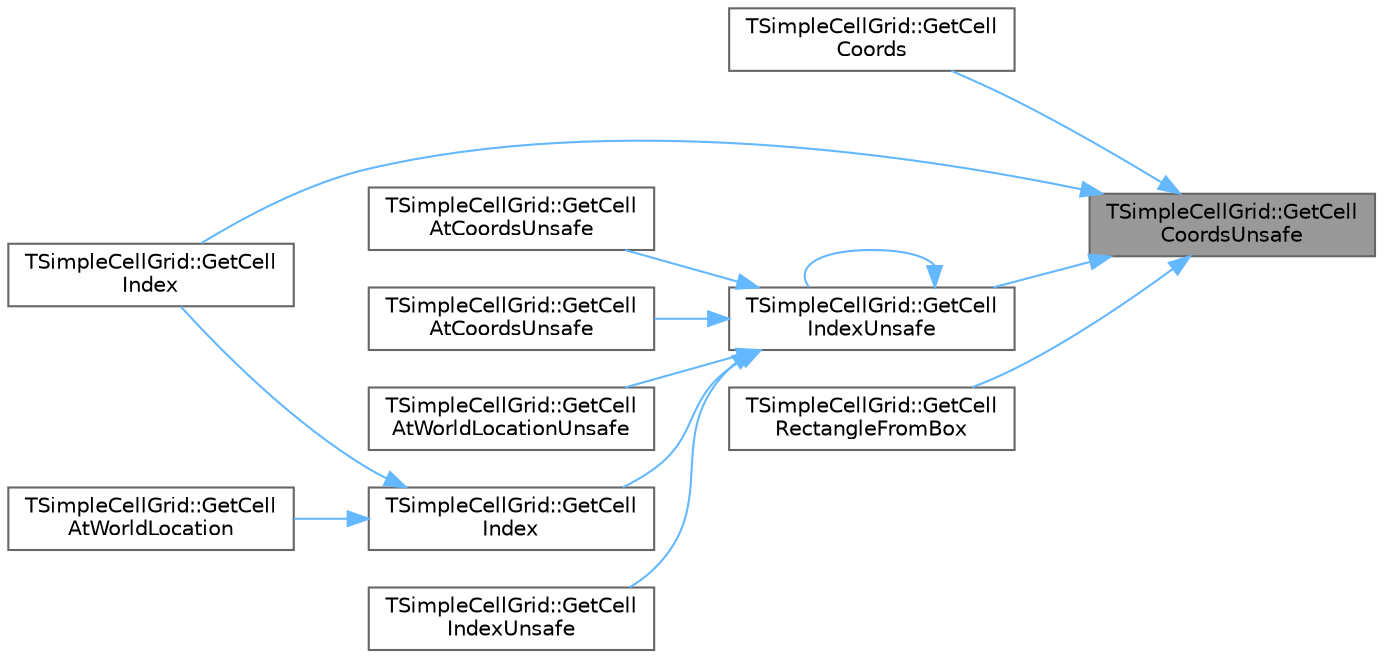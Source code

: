 digraph "TSimpleCellGrid::GetCellCoordsUnsafe"
{
 // INTERACTIVE_SVG=YES
 // LATEX_PDF_SIZE
  bgcolor="transparent";
  edge [fontname=Helvetica,fontsize=10,labelfontname=Helvetica,labelfontsize=10];
  node [fontname=Helvetica,fontsize=10,shape=box,height=0.2,width=0.4];
  rankdir="RL";
  Node1 [id="Node000001",label="TSimpleCellGrid::GetCell\lCoordsUnsafe",height=0.2,width=0.4,color="gray40", fillcolor="grey60", style="filled", fontcolor="black",tooltip="Convert world location to (X,Y) coords on grid, result can be outside grid."];
  Node1 -> Node2 [id="edge1_Node000001_Node000002",dir="back",color="steelblue1",style="solid",tooltip=" "];
  Node2 [id="Node000002",label="TSimpleCellGrid::GetCell\lCoords",height=0.2,width=0.4,color="grey40", fillcolor="white", style="filled",URL="$d2/dcb/structTSimpleCellGrid.html#a4ff6d70d023967d10f732ac55957a00e",tooltip="Convert world location to (X,Y) coords on grid, result is clamped to grid."];
  Node1 -> Node3 [id="edge2_Node000001_Node000003",dir="back",color="steelblue1",style="solid",tooltip=" "];
  Node3 [id="Node000003",label="TSimpleCellGrid::GetCell\lIndex",height=0.2,width=0.4,color="grey40", fillcolor="white", style="filled",URL="$d2/dcb/structTSimpleCellGrid.html#a144edcb004e46cb85e3da2e494dc8057",tooltip="Convert world location to cell index, returns -1 for position outside grid."];
  Node1 -> Node4 [id="edge3_Node000001_Node000004",dir="back",color="steelblue1",style="solid",tooltip=" "];
  Node4 [id="Node000004",label="TSimpleCellGrid::GetCell\lIndexUnsafe",height=0.2,width=0.4,color="grey40", fillcolor="white", style="filled",URL="$d2/dcb/structTSimpleCellGrid.html#aa481261fbf8e614f86e0300589a6cd76",tooltip="Convert world location to cell index, result can be invalid."];
  Node4 -> Node5 [id="edge4_Node000004_Node000005",dir="back",color="steelblue1",style="solid",tooltip=" "];
  Node5 [id="Node000005",label="TSimpleCellGrid::GetCell\lAtCoordsUnsafe",height=0.2,width=0.4,color="grey40", fillcolor="white", style="filled",URL="$d2/dcb/structTSimpleCellGrid.html#a5e09f9d60048b5d82e36388a1d45fb08",tooltip=" "];
  Node4 -> Node6 [id="edge5_Node000004_Node000006",dir="back",color="steelblue1",style="solid",tooltip=" "];
  Node6 [id="Node000006",label="TSimpleCellGrid::GetCell\lAtCoordsUnsafe",height=0.2,width=0.4,color="grey40", fillcolor="white", style="filled",URL="$d2/dcb/structTSimpleCellGrid.html#a8906f011199d0e10dbbc20e67408d174",tooltip=" "];
  Node4 -> Node7 [id="edge6_Node000004_Node000007",dir="back",color="steelblue1",style="solid",tooltip=" "];
  Node7 [id="Node000007",label="TSimpleCellGrid::GetCell\lAtWorldLocationUnsafe",height=0.2,width=0.4,color="grey40", fillcolor="white", style="filled",URL="$d2/dcb/structTSimpleCellGrid.html#a62cd7a3805193267cce52c0c3346a125",tooltip=" "];
  Node4 -> Node8 [id="edge7_Node000004_Node000008",dir="back",color="steelblue1",style="solid",tooltip=" "];
  Node8 [id="Node000008",label="TSimpleCellGrid::GetCell\lIndex",height=0.2,width=0.4,color="grey40", fillcolor="white", style="filled",URL="$d2/dcb/structTSimpleCellGrid.html#abc04d8fb66b4bfdba281b787b2c1fade",tooltip="Convert (X,Y) coords on grid to cell index, returns -1 for position outside grid."];
  Node8 -> Node9 [id="edge8_Node000008_Node000009",dir="back",color="steelblue1",style="solid",tooltip=" "];
  Node9 [id="Node000009",label="TSimpleCellGrid::GetCell\lAtWorldLocation",height=0.2,width=0.4,color="grey40", fillcolor="white", style="filled",URL="$d2/dcb/structTSimpleCellGrid.html#ada441783c37e1fdac90a512a1f5b4632",tooltip=" "];
  Node8 -> Node3 [id="edge9_Node000008_Node000003",dir="back",color="steelblue1",style="solid",tooltip=" "];
  Node4 -> Node10 [id="edge10_Node000004_Node000010",dir="back",color="steelblue1",style="solid",tooltip=" "];
  Node10 [id="Node000010",label="TSimpleCellGrid::GetCell\lIndexUnsafe",height=0.2,width=0.4,color="grey40", fillcolor="white", style="filled",URL="$d2/dcb/structTSimpleCellGrid.html#acd895d28c15ef88bbbc4609d5d9b4d5c",tooltip="Convert (X,Y) coords on grid to cell index, result can be invalid."];
  Node4 -> Node4 [id="edge11_Node000004_Node000004",dir="back",color="steelblue1",style="solid",tooltip=" "];
  Node1 -> Node11 [id="edge12_Node000001_Node000011",dir="back",color="steelblue1",style="solid",tooltip=" "];
  Node11 [id="Node000011",label="TSimpleCellGrid::GetCell\lRectangleFromBox",height=0.2,width=0.4,color="grey40", fillcolor="white", style="filled",URL="$d2/dcb/structTSimpleCellGrid.html#a3062195ceff706edf83123860edabd98",tooltip="Compute a rectangle of cells overlapping the given WorldBox."];
}
